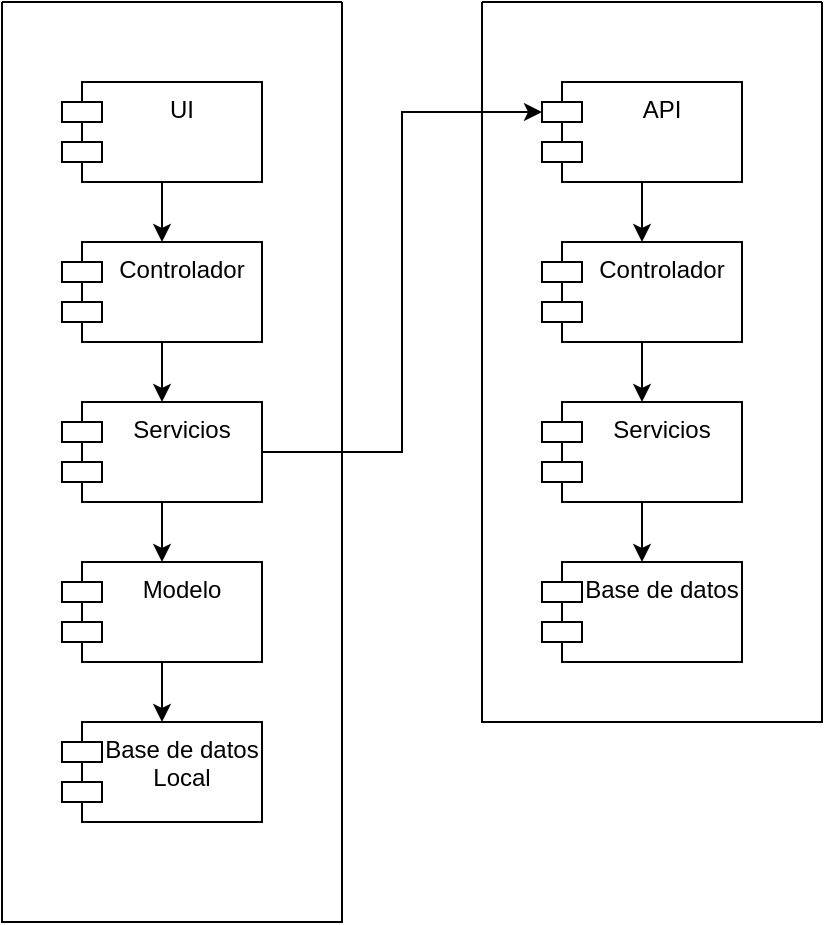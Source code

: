 <mxfile version="26.2.5">
  <diagram name="Página-1" id="aRBsKIMeUlun-SupgtHS">
    <mxGraphModel dx="927" dy="491" grid="1" gridSize="10" guides="1" tooltips="1" connect="1" arrows="1" fold="1" page="1" pageScale="1" pageWidth="827" pageHeight="1169" math="0" shadow="0">
      <root>
        <mxCell id="0" />
        <mxCell id="1" parent="0" />
        <mxCell id="hWvhuzEgCgVdA3fSKY0R-1" value="" style="swimlane;startSize=0;" vertex="1" parent="1">
          <mxGeometry x="40" y="40" width="170" height="460" as="geometry">
            <mxRectangle x="10" y="10" width="50" height="40" as="alternateBounds" />
          </mxGeometry>
        </mxCell>
        <mxCell id="hWvhuzEgCgVdA3fSKY0R-7" style="edgeStyle=orthogonalEdgeStyle;rounded=0;orthogonalLoop=1;jettySize=auto;html=1;" edge="1" parent="hWvhuzEgCgVdA3fSKY0R-1" source="hWvhuzEgCgVdA3fSKY0R-2" target="hWvhuzEgCgVdA3fSKY0R-3">
          <mxGeometry relative="1" as="geometry" />
        </mxCell>
        <mxCell id="hWvhuzEgCgVdA3fSKY0R-2" value="UI" style="shape=module;align=left;spacingLeft=20;align=center;verticalAlign=top;whiteSpace=wrap;html=1;" vertex="1" parent="hWvhuzEgCgVdA3fSKY0R-1">
          <mxGeometry x="30" y="40" width="100" height="50" as="geometry" />
        </mxCell>
        <mxCell id="hWvhuzEgCgVdA3fSKY0R-8" style="edgeStyle=orthogonalEdgeStyle;rounded=0;orthogonalLoop=1;jettySize=auto;html=1;" edge="1" parent="hWvhuzEgCgVdA3fSKY0R-1" source="hWvhuzEgCgVdA3fSKY0R-3" target="hWvhuzEgCgVdA3fSKY0R-4">
          <mxGeometry relative="1" as="geometry" />
        </mxCell>
        <mxCell id="hWvhuzEgCgVdA3fSKY0R-3" value="Controlador" style="shape=module;align=left;spacingLeft=20;align=center;verticalAlign=top;whiteSpace=wrap;html=1;" vertex="1" parent="hWvhuzEgCgVdA3fSKY0R-1">
          <mxGeometry x="30" y="120" width="100" height="50" as="geometry" />
        </mxCell>
        <mxCell id="hWvhuzEgCgVdA3fSKY0R-9" style="edgeStyle=orthogonalEdgeStyle;rounded=0;orthogonalLoop=1;jettySize=auto;html=1;entryX=0.5;entryY=0;entryDx=0;entryDy=0;" edge="1" parent="hWvhuzEgCgVdA3fSKY0R-1" source="hWvhuzEgCgVdA3fSKY0R-4" target="hWvhuzEgCgVdA3fSKY0R-5">
          <mxGeometry relative="1" as="geometry" />
        </mxCell>
        <mxCell id="hWvhuzEgCgVdA3fSKY0R-4" value="Servicios" style="shape=module;align=left;spacingLeft=20;align=center;verticalAlign=top;whiteSpace=wrap;html=1;" vertex="1" parent="hWvhuzEgCgVdA3fSKY0R-1">
          <mxGeometry x="30" y="200" width="100" height="50" as="geometry" />
        </mxCell>
        <mxCell id="hWvhuzEgCgVdA3fSKY0R-10" value="" style="edgeStyle=orthogonalEdgeStyle;rounded=0;orthogonalLoop=1;jettySize=auto;html=1;" edge="1" parent="hWvhuzEgCgVdA3fSKY0R-1" source="hWvhuzEgCgVdA3fSKY0R-5" target="hWvhuzEgCgVdA3fSKY0R-6">
          <mxGeometry relative="1" as="geometry" />
        </mxCell>
        <mxCell id="hWvhuzEgCgVdA3fSKY0R-5" value="Modelo" style="shape=module;align=left;spacingLeft=20;align=center;verticalAlign=top;whiteSpace=wrap;html=1;" vertex="1" parent="hWvhuzEgCgVdA3fSKY0R-1">
          <mxGeometry x="30" y="280" width="100" height="50" as="geometry" />
        </mxCell>
        <mxCell id="hWvhuzEgCgVdA3fSKY0R-6" value="Base de datos Local" style="shape=module;align=left;spacingLeft=20;align=center;verticalAlign=top;whiteSpace=wrap;html=1;" vertex="1" parent="hWvhuzEgCgVdA3fSKY0R-1">
          <mxGeometry x="30" y="360" width="100" height="50" as="geometry" />
        </mxCell>
        <mxCell id="hWvhuzEgCgVdA3fSKY0R-11" value="" style="swimlane;startSize=0;" vertex="1" parent="1">
          <mxGeometry x="280" y="40" width="170" height="360" as="geometry">
            <mxRectangle x="10" y="10" width="50" height="40" as="alternateBounds" />
          </mxGeometry>
        </mxCell>
        <mxCell id="hWvhuzEgCgVdA3fSKY0R-12" style="edgeStyle=orthogonalEdgeStyle;rounded=0;orthogonalLoop=1;jettySize=auto;html=1;" edge="1" parent="hWvhuzEgCgVdA3fSKY0R-11" source="hWvhuzEgCgVdA3fSKY0R-13" target="hWvhuzEgCgVdA3fSKY0R-15">
          <mxGeometry relative="1" as="geometry" />
        </mxCell>
        <mxCell id="hWvhuzEgCgVdA3fSKY0R-13" value="API" style="shape=module;align=left;spacingLeft=20;align=center;verticalAlign=top;whiteSpace=wrap;html=1;" vertex="1" parent="hWvhuzEgCgVdA3fSKY0R-11">
          <mxGeometry x="30" y="40" width="100" height="50" as="geometry" />
        </mxCell>
        <mxCell id="hWvhuzEgCgVdA3fSKY0R-14" style="edgeStyle=orthogonalEdgeStyle;rounded=0;orthogonalLoop=1;jettySize=auto;html=1;" edge="1" parent="hWvhuzEgCgVdA3fSKY0R-11" source="hWvhuzEgCgVdA3fSKY0R-15" target="hWvhuzEgCgVdA3fSKY0R-17">
          <mxGeometry relative="1" as="geometry" />
        </mxCell>
        <mxCell id="hWvhuzEgCgVdA3fSKY0R-15" value="Controlador" style="shape=module;align=left;spacingLeft=20;align=center;verticalAlign=top;whiteSpace=wrap;html=1;" vertex="1" parent="hWvhuzEgCgVdA3fSKY0R-11">
          <mxGeometry x="30" y="120" width="100" height="50" as="geometry" />
        </mxCell>
        <mxCell id="hWvhuzEgCgVdA3fSKY0R-16" style="edgeStyle=orthogonalEdgeStyle;rounded=0;orthogonalLoop=1;jettySize=auto;html=1;entryX=0.5;entryY=0;entryDx=0;entryDy=0;" edge="1" parent="hWvhuzEgCgVdA3fSKY0R-11" source="hWvhuzEgCgVdA3fSKY0R-17" target="hWvhuzEgCgVdA3fSKY0R-19">
          <mxGeometry relative="1" as="geometry" />
        </mxCell>
        <mxCell id="hWvhuzEgCgVdA3fSKY0R-17" value="Servicios" style="shape=module;align=left;spacingLeft=20;align=center;verticalAlign=top;whiteSpace=wrap;html=1;" vertex="1" parent="hWvhuzEgCgVdA3fSKY0R-11">
          <mxGeometry x="30" y="200" width="100" height="50" as="geometry" />
        </mxCell>
        <mxCell id="hWvhuzEgCgVdA3fSKY0R-19" value="Base de datos" style="shape=module;align=left;spacingLeft=20;align=center;verticalAlign=top;whiteSpace=wrap;html=1;" vertex="1" parent="hWvhuzEgCgVdA3fSKY0R-11">
          <mxGeometry x="30" y="280" width="100" height="50" as="geometry" />
        </mxCell>
        <mxCell id="hWvhuzEgCgVdA3fSKY0R-23" style="edgeStyle=orthogonalEdgeStyle;rounded=0;orthogonalLoop=1;jettySize=auto;html=1;entryX=0;entryY=0;entryDx=0;entryDy=15;entryPerimeter=0;" edge="1" parent="1" source="hWvhuzEgCgVdA3fSKY0R-4" target="hWvhuzEgCgVdA3fSKY0R-13">
          <mxGeometry relative="1" as="geometry" />
        </mxCell>
      </root>
    </mxGraphModel>
  </diagram>
</mxfile>
